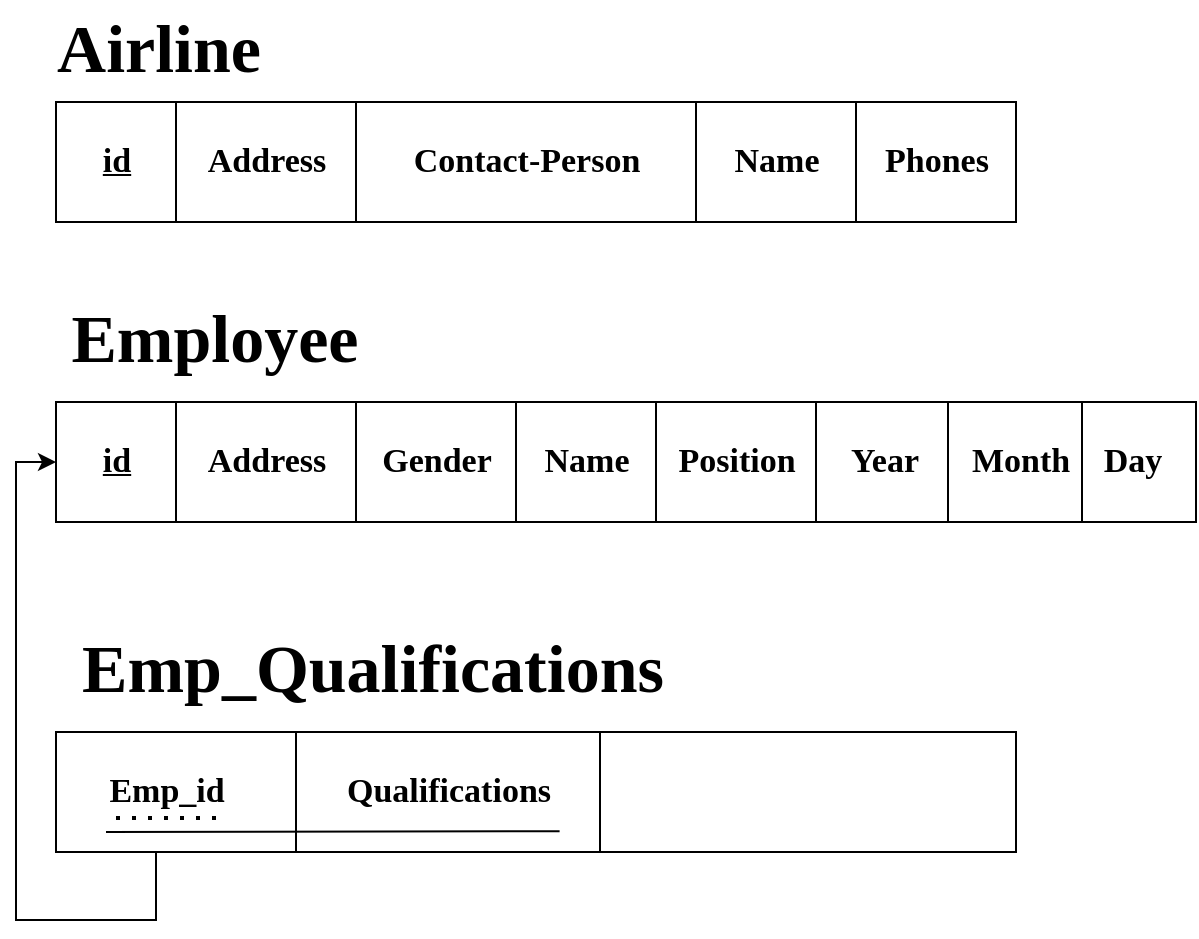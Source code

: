 <mxfile version="24.8.3">
  <diagram id="R2lEEEUBdFMjLlhIrx00" name="Page-1">
    <mxGraphModel dx="1050" dy="569" grid="1" gridSize="10" guides="1" tooltips="1" connect="1" arrows="1" fold="1" page="1" pageScale="1" pageWidth="850" pageHeight="1100" math="0" shadow="0" extFonts="Permanent Marker^https://fonts.googleapis.com/css?family=Permanent+Marker">
      <root>
        <mxCell id="0" />
        <mxCell id="1" parent="0" />
        <mxCell id="Bw7EAKAciVcx9pnnwqS2-1" value="" style="rounded=0;whiteSpace=wrap;html=1;" vertex="1" parent="1">
          <mxGeometry x="140" y="91" width="480" height="60" as="geometry" />
        </mxCell>
        <mxCell id="Bw7EAKAciVcx9pnnwqS2-2" value="" style="endArrow=none;html=1;rounded=0;" edge="1" parent="1">
          <mxGeometry width="50" height="50" relative="1" as="geometry">
            <mxPoint x="200" y="151" as="sourcePoint" />
            <mxPoint x="200" y="91" as="targetPoint" />
          </mxGeometry>
        </mxCell>
        <mxCell id="Bw7EAKAciVcx9pnnwqS2-3" value="" style="endArrow=none;html=1;rounded=0;" edge="1" parent="1">
          <mxGeometry width="50" height="50" relative="1" as="geometry">
            <mxPoint x="290" y="151" as="sourcePoint" />
            <mxPoint x="290" y="91" as="targetPoint" />
          </mxGeometry>
        </mxCell>
        <mxCell id="Bw7EAKAciVcx9pnnwqS2-4" value="&lt;font style=&quot;font-size: 34px;&quot; face=&quot;Architects Daughter&quot;&gt;&lt;b&gt;Airline&lt;/b&gt;&lt;/font&gt;" style="text;html=1;align=center;verticalAlign=middle;resizable=0;points=[];autosize=1;strokeColor=none;fillColor=none;" vertex="1" parent="1">
          <mxGeometry x="131" y="40" width="120" height="50" as="geometry" />
        </mxCell>
        <mxCell id="Bw7EAKAciVcx9pnnwqS2-5" value="&lt;font face=&quot;Architects Daughter&quot; style=&quot;font-size: 17px;&quot;&gt;&lt;b&gt;id&lt;/b&gt;&lt;/font&gt;" style="text;html=1;align=center;verticalAlign=middle;resizable=0;points=[];autosize=1;strokeColor=none;fillColor=none;fontStyle=4" vertex="1" parent="1">
          <mxGeometry x="155" y="106" width="30" height="30" as="geometry" />
        </mxCell>
        <mxCell id="Bw7EAKAciVcx9pnnwqS2-6" value="&lt;font style=&quot;font-size: 17px;&quot; face=&quot;Architects Daughter&quot;&gt;&lt;b&gt;Address&lt;/b&gt;&lt;/font&gt;" style="text;html=1;align=center;verticalAlign=middle;resizable=0;points=[];autosize=1;strokeColor=none;fillColor=none;" vertex="1" parent="1">
          <mxGeometry x="200" y="106" width="90" height="30" as="geometry" />
        </mxCell>
        <mxCell id="Bw7EAKAciVcx9pnnwqS2-8" value="" style="endArrow=none;html=1;rounded=0;" edge="1" parent="1">
          <mxGeometry width="50" height="50" relative="1" as="geometry">
            <mxPoint x="460" y="151" as="sourcePoint" />
            <mxPoint x="460" y="91" as="targetPoint" />
          </mxGeometry>
        </mxCell>
        <mxCell id="Bw7EAKAciVcx9pnnwqS2-9" value="" style="endArrow=none;html=1;rounded=0;" edge="1" parent="1">
          <mxGeometry width="50" height="50" relative="1" as="geometry">
            <mxPoint x="540" y="151" as="sourcePoint" />
            <mxPoint x="540" y="91" as="targetPoint" />
          </mxGeometry>
        </mxCell>
        <mxCell id="Bw7EAKAciVcx9pnnwqS2-10" value="&lt;font style=&quot;font-size: 17px;&quot; face=&quot;Architects Daughter&quot;&gt;&lt;b&gt;Contact-Person&lt;/b&gt;&lt;/font&gt;" style="text;html=1;align=center;verticalAlign=middle;resizable=0;points=[];autosize=1;strokeColor=none;fillColor=none;" vertex="1" parent="1">
          <mxGeometry x="300" y="106" width="150" height="30" as="geometry" />
        </mxCell>
        <mxCell id="Bw7EAKAciVcx9pnnwqS2-11" value="&lt;font style=&quot;font-size: 17px;&quot; face=&quot;Architects Daughter&quot;&gt;&lt;b&gt;Name&lt;/b&gt;&lt;/font&gt;" style="text;html=1;align=center;verticalAlign=middle;resizable=0;points=[];autosize=1;strokeColor=none;fillColor=none;" vertex="1" parent="1">
          <mxGeometry x="465" y="106" width="70" height="30" as="geometry" />
        </mxCell>
        <mxCell id="Bw7EAKAciVcx9pnnwqS2-14" value="&lt;font style=&quot;font-size: 17px;&quot; face=&quot;Architects Daughter&quot;&gt;&lt;b&gt;Phones&lt;/b&gt;&lt;/font&gt;" style="text;html=1;align=center;verticalAlign=middle;resizable=0;points=[];autosize=1;strokeColor=none;fillColor=none;" vertex="1" parent="1">
          <mxGeometry x="540" y="106" width="80" height="30" as="geometry" />
        </mxCell>
        <mxCell id="Bw7EAKAciVcx9pnnwqS2-18" value="" style="rounded=0;whiteSpace=wrap;html=1;" vertex="1" parent="1">
          <mxGeometry x="140" y="241" width="570" height="60" as="geometry" />
        </mxCell>
        <mxCell id="Bw7EAKAciVcx9pnnwqS2-19" value="" style="endArrow=none;html=1;rounded=0;" edge="1" parent="1">
          <mxGeometry width="50" height="50" relative="1" as="geometry">
            <mxPoint x="200" y="301" as="sourcePoint" />
            <mxPoint x="200" y="241" as="targetPoint" />
          </mxGeometry>
        </mxCell>
        <mxCell id="Bw7EAKAciVcx9pnnwqS2-20" value="" style="endArrow=none;html=1;rounded=0;" edge="1" parent="1">
          <mxGeometry width="50" height="50" relative="1" as="geometry">
            <mxPoint x="290" y="301" as="sourcePoint" />
            <mxPoint x="290" y="241" as="targetPoint" />
          </mxGeometry>
        </mxCell>
        <mxCell id="Bw7EAKAciVcx9pnnwqS2-21" value="&lt;font style=&quot;font-size: 34px;&quot; face=&quot;Architects Daughter&quot;&gt;&lt;b&gt;Employee&lt;/b&gt;&lt;/font&gt;" style="text;html=1;align=center;verticalAlign=middle;resizable=0;points=[];autosize=1;strokeColor=none;fillColor=none;" vertex="1" parent="1">
          <mxGeometry x="134" y="185" width="170" height="50" as="geometry" />
        </mxCell>
        <mxCell id="Bw7EAKAciVcx9pnnwqS2-22" value="&lt;font face=&quot;Architects Daughter&quot; style=&quot;font-size: 17px;&quot;&gt;&lt;b&gt;id&lt;/b&gt;&lt;/font&gt;" style="text;html=1;align=center;verticalAlign=middle;resizable=0;points=[];autosize=1;strokeColor=none;fillColor=none;fontStyle=4" vertex="1" parent="1">
          <mxGeometry x="155" y="256" width="30" height="30" as="geometry" />
        </mxCell>
        <mxCell id="Bw7EAKAciVcx9pnnwqS2-23" value="&lt;font style=&quot;font-size: 17px;&quot; face=&quot;Architects Daughter&quot;&gt;&lt;b&gt;Address&lt;/b&gt;&lt;/font&gt;" style="text;html=1;align=center;verticalAlign=middle;resizable=0;points=[];autosize=1;strokeColor=none;fillColor=none;" vertex="1" parent="1">
          <mxGeometry x="200" y="256" width="90" height="30" as="geometry" />
        </mxCell>
        <mxCell id="Bw7EAKAciVcx9pnnwqS2-24" value="" style="endArrow=none;html=1;rounded=0;" edge="1" parent="1">
          <mxGeometry width="50" height="50" relative="1" as="geometry">
            <mxPoint x="370" y="301" as="sourcePoint" />
            <mxPoint x="370" y="241" as="targetPoint" />
          </mxGeometry>
        </mxCell>
        <mxCell id="Bw7EAKAciVcx9pnnwqS2-25" value="" style="endArrow=none;html=1;rounded=0;" edge="1" parent="1">
          <mxGeometry width="50" height="50" relative="1" as="geometry">
            <mxPoint x="440" y="301" as="sourcePoint" />
            <mxPoint x="440" y="241" as="targetPoint" />
          </mxGeometry>
        </mxCell>
        <mxCell id="Bw7EAKAciVcx9pnnwqS2-26" value="&lt;font style=&quot;font-size: 17px;&quot; face=&quot;Architects Daughter&quot;&gt;&lt;b&gt;Gender&lt;/b&gt;&lt;/font&gt;" style="text;html=1;align=center;verticalAlign=middle;resizable=0;points=[];autosize=1;strokeColor=none;fillColor=none;" vertex="1" parent="1">
          <mxGeometry x="290" y="256" width="80" height="30" as="geometry" />
        </mxCell>
        <mxCell id="Bw7EAKAciVcx9pnnwqS2-27" value="&lt;font style=&quot;font-size: 17px;&quot; face=&quot;Architects Daughter&quot;&gt;&lt;b&gt;Name&lt;/b&gt;&lt;/font&gt;" style="text;html=1;align=center;verticalAlign=middle;resizable=0;points=[];autosize=1;strokeColor=none;fillColor=none;" vertex="1" parent="1">
          <mxGeometry x="370" y="256" width="70" height="30" as="geometry" />
        </mxCell>
        <mxCell id="Bw7EAKAciVcx9pnnwqS2-28" value="&lt;font style=&quot;font-size: 17px;&quot; face=&quot;Architects Daughter&quot;&gt;&lt;b&gt;Position&lt;/b&gt;&lt;/font&gt;" style="text;html=1;align=center;verticalAlign=middle;resizable=0;points=[];autosize=1;strokeColor=none;fillColor=none;" vertex="1" parent="1">
          <mxGeometry x="440" y="256" width="80" height="30" as="geometry" />
        </mxCell>
        <mxCell id="Bw7EAKAciVcx9pnnwqS2-29" value="" style="endArrow=none;html=1;rounded=0;" edge="1" parent="1">
          <mxGeometry width="50" height="50" relative="1" as="geometry">
            <mxPoint x="520" y="301" as="sourcePoint" />
            <mxPoint x="520" y="241" as="targetPoint" />
          </mxGeometry>
        </mxCell>
        <mxCell id="Bw7EAKAciVcx9pnnwqS2-47" style="edgeStyle=orthogonalEdgeStyle;rounded=0;orthogonalLoop=1;jettySize=auto;html=1;exitX=0.25;exitY=1;exitDx=0;exitDy=0;entryX=0;entryY=0.5;entryDx=0;entryDy=0;" edge="1" parent="1" source="Bw7EAKAciVcx9pnnwqS2-30" target="Bw7EAKAciVcx9pnnwqS2-18">
          <mxGeometry relative="1" as="geometry">
            <Array as="points">
              <mxPoint x="190" y="466" />
              <mxPoint x="190" y="500" />
              <mxPoint x="120" y="500" />
              <mxPoint x="120" y="271" />
            </Array>
          </mxGeometry>
        </mxCell>
        <mxCell id="Bw7EAKAciVcx9pnnwqS2-30" value="" style="rounded=0;whiteSpace=wrap;html=1;" vertex="1" parent="1">
          <mxGeometry x="140" y="406" width="480" height="60" as="geometry" />
        </mxCell>
        <mxCell id="Bw7EAKAciVcx9pnnwqS2-31" value="" style="endArrow=none;html=1;rounded=0;" edge="1" parent="1">
          <mxGeometry width="50" height="50" relative="1" as="geometry">
            <mxPoint x="260" y="466" as="sourcePoint" />
            <mxPoint x="260" y="406" as="targetPoint" />
          </mxGeometry>
        </mxCell>
        <mxCell id="Bw7EAKAciVcx9pnnwqS2-33" value="&lt;font style=&quot;font-size: 34px;&quot; face=&quot;Architects Daughter&quot;&gt;&lt;b&gt;Emp_Qualifications&lt;/b&gt;&lt;/font&gt;" style="text;html=1;align=center;verticalAlign=middle;resizable=0;points=[];autosize=1;strokeColor=none;fillColor=none;" vertex="1" parent="1">
          <mxGeometry x="138" y="350" width="320" height="50" as="geometry" />
        </mxCell>
        <mxCell id="Bw7EAKAciVcx9pnnwqS2-34" value="&lt;font style=&quot;font-size: 17px;&quot; face=&quot;Architects Daughter&quot;&gt;&lt;b&gt;Emp_id&lt;/b&gt;&lt;/font&gt;" style="text;html=1;align=center;verticalAlign=middle;resizable=0;points=[];autosize=1;strokeColor=none;fillColor=none;fontStyle=0" vertex="1" parent="1">
          <mxGeometry x="155" y="421" width="80" height="30" as="geometry" />
        </mxCell>
        <mxCell id="Bw7EAKAciVcx9pnnwqS2-37" value="" style="endArrow=none;html=1;rounded=0;" edge="1" parent="1">
          <mxGeometry width="50" height="50" relative="1" as="geometry">
            <mxPoint x="412" y="466" as="sourcePoint" />
            <mxPoint x="412" y="406" as="targetPoint" />
          </mxGeometry>
        </mxCell>
        <mxCell id="Bw7EAKAciVcx9pnnwqS2-42" value="&lt;font style=&quot;font-size: 17px;&quot; face=&quot;Architects Daughter&quot;&gt;&lt;b&gt;Qualifications&lt;/b&gt;&lt;/font&gt;" style="text;html=1;align=center;verticalAlign=middle;resizable=0;points=[];autosize=1;strokeColor=none;fillColor=none;" vertex="1" parent="1">
          <mxGeometry x="271" y="421" width="130" height="30" as="geometry" />
        </mxCell>
        <mxCell id="Bw7EAKAciVcx9pnnwqS2-44" value="" style="endArrow=none;dashed=1;html=1;dashPattern=1 3;strokeWidth=2;rounded=0;" edge="1" parent="1">
          <mxGeometry width="50" height="50" relative="1" as="geometry">
            <mxPoint x="170" y="449" as="sourcePoint" />
            <mxPoint x="220" y="449" as="targetPoint" />
          </mxGeometry>
        </mxCell>
        <mxCell id="Bw7EAKAciVcx9pnnwqS2-45" value="" style="endArrow=none;html=1;rounded=0;entryX=0.96;entryY=1.119;entryDx=0;entryDy=0;entryPerimeter=0;" edge="1" parent="1">
          <mxGeometry width="50" height="50" relative="1" as="geometry">
            <mxPoint x="165" y="456" as="sourcePoint" />
            <mxPoint x="391.8" y="455.57" as="targetPoint" />
          </mxGeometry>
        </mxCell>
        <mxCell id="Bw7EAKAciVcx9pnnwqS2-52" value="&lt;font style=&quot;font-size: 17px;&quot; face=&quot;Architects Daughter&quot;&gt;&lt;b&gt;Year&lt;/b&gt;&lt;/font&gt;" style="text;html=1;align=center;verticalAlign=middle;resizable=0;points=[];autosize=1;strokeColor=none;fillColor=none;" vertex="1" parent="1">
          <mxGeometry x="524" y="256" width="60" height="30" as="geometry" />
        </mxCell>
        <mxCell id="Bw7EAKAciVcx9pnnwqS2-53" value="" style="endArrow=none;html=1;rounded=0;" edge="1" parent="1">
          <mxGeometry width="50" height="50" relative="1" as="geometry">
            <mxPoint x="586" y="301" as="sourcePoint" />
            <mxPoint x="586" y="241" as="targetPoint" />
          </mxGeometry>
        </mxCell>
        <mxCell id="Bw7EAKAciVcx9pnnwqS2-54" value="&lt;font style=&quot;font-size: 17px;&quot; face=&quot;Architects Daughter&quot;&gt;&lt;b&gt;Month&lt;/b&gt;&lt;/font&gt;" style="text;html=1;align=center;verticalAlign=middle;resizable=0;points=[];autosize=1;strokeColor=none;fillColor=none;" vertex="1" parent="1">
          <mxGeometry x="587" y="256" width="70" height="30" as="geometry" />
        </mxCell>
        <mxCell id="Bw7EAKAciVcx9pnnwqS2-55" value="" style="endArrow=none;html=1;rounded=0;" edge="1" parent="1">
          <mxGeometry width="50" height="50" relative="1" as="geometry">
            <mxPoint x="653" y="301" as="sourcePoint" />
            <mxPoint x="653" y="241" as="targetPoint" />
          </mxGeometry>
        </mxCell>
        <mxCell id="Bw7EAKAciVcx9pnnwqS2-56" value="&lt;font face=&quot;Architects Daughter&quot;&gt;&lt;span style=&quot;font-size: 17px;&quot;&gt;&lt;b&gt;Day&lt;/b&gt;&lt;/span&gt;&lt;/font&gt;" style="text;html=1;align=center;verticalAlign=middle;resizable=0;points=[];autosize=1;strokeColor=none;fillColor=none;" vertex="1" parent="1">
          <mxGeometry x="653" y="256" width="50" height="30" as="geometry" />
        </mxCell>
      </root>
    </mxGraphModel>
  </diagram>
</mxfile>
